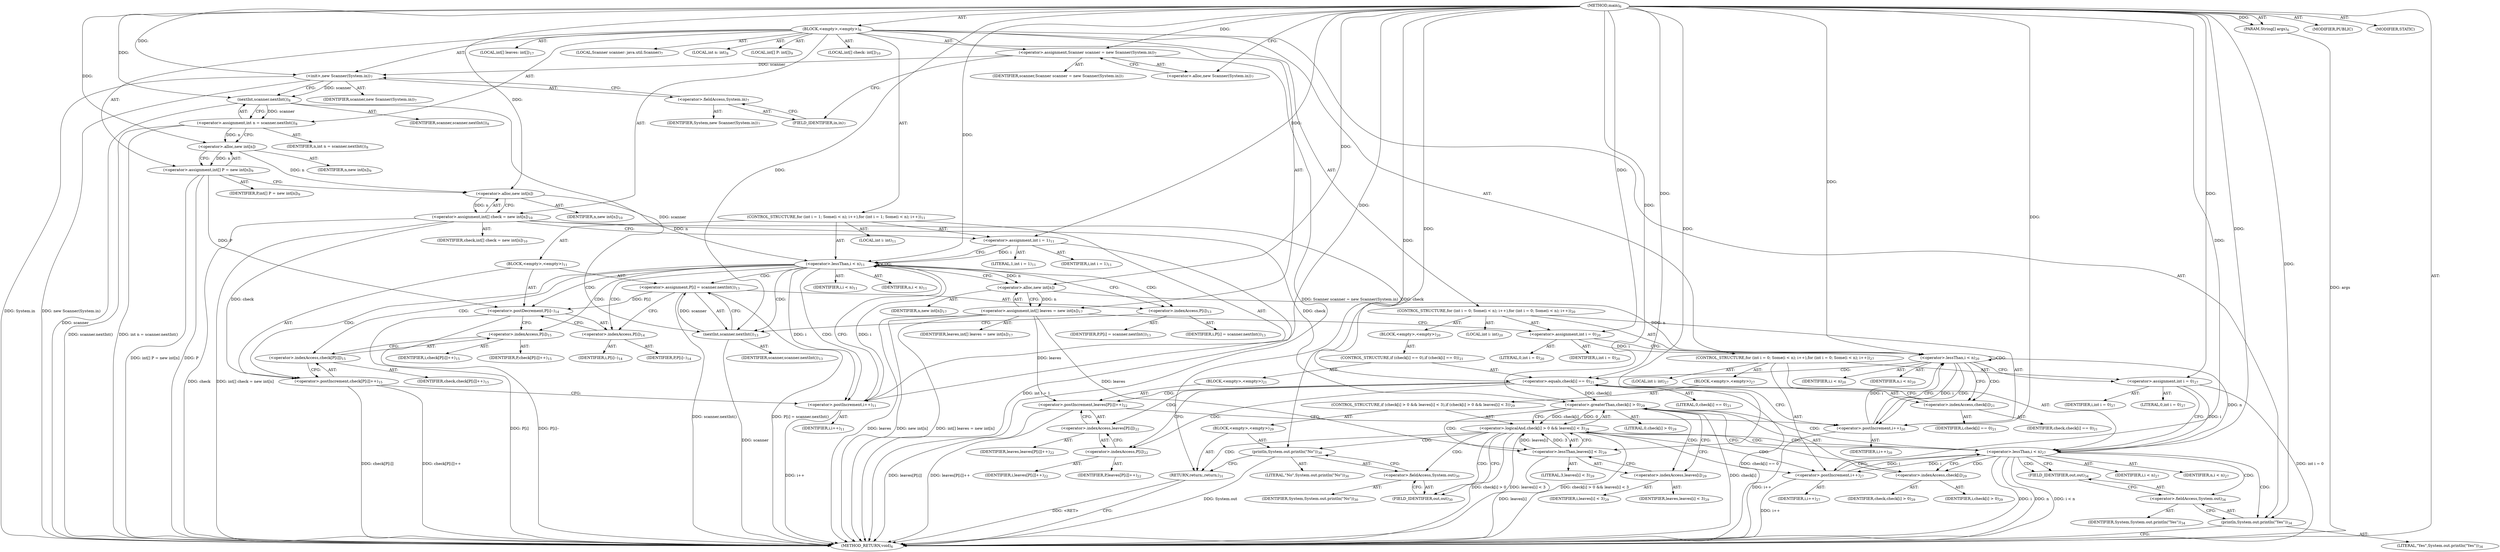 digraph "main" {  
"19" [label = <(METHOD,main)<SUB>6</SUB>> ]
"20" [label = <(PARAM,String[] args)<SUB>6</SUB>> ]
"21" [label = <(BLOCK,&lt;empty&gt;,&lt;empty&gt;)<SUB>6</SUB>> ]
"4" [label = <(LOCAL,Scanner scanner: java.util.Scanner)<SUB>7</SUB>> ]
"22" [label = <(&lt;operator&gt;.assignment,Scanner scanner = new Scanner(System.in))<SUB>7</SUB>> ]
"23" [label = <(IDENTIFIER,scanner,Scanner scanner = new Scanner(System.in))<SUB>7</SUB>> ]
"24" [label = <(&lt;operator&gt;.alloc,new Scanner(System.in))<SUB>7</SUB>> ]
"25" [label = <(&lt;init&gt;,new Scanner(System.in))<SUB>7</SUB>> ]
"3" [label = <(IDENTIFIER,scanner,new Scanner(System.in))<SUB>7</SUB>> ]
"26" [label = <(&lt;operator&gt;.fieldAccess,System.in)<SUB>7</SUB>> ]
"27" [label = <(IDENTIFIER,System,new Scanner(System.in))<SUB>7</SUB>> ]
"28" [label = <(FIELD_IDENTIFIER,in,in)<SUB>7</SUB>> ]
"29" [label = <(LOCAL,int n: int)<SUB>8</SUB>> ]
"30" [label = <(&lt;operator&gt;.assignment,int n = scanner.nextInt())<SUB>8</SUB>> ]
"31" [label = <(IDENTIFIER,n,int n = scanner.nextInt())<SUB>8</SUB>> ]
"32" [label = <(nextInt,scanner.nextInt())<SUB>8</SUB>> ]
"33" [label = <(IDENTIFIER,scanner,scanner.nextInt())<SUB>8</SUB>> ]
"34" [label = <(LOCAL,int[] P: int[])<SUB>9</SUB>> ]
"35" [label = <(&lt;operator&gt;.assignment,int[] P = new int[n])<SUB>9</SUB>> ]
"36" [label = <(IDENTIFIER,P,int[] P = new int[n])<SUB>9</SUB>> ]
"37" [label = <(&lt;operator&gt;.alloc,new int[n])> ]
"38" [label = <(IDENTIFIER,n,new int[n])<SUB>9</SUB>> ]
"39" [label = <(LOCAL,int[] check: int[])<SUB>10</SUB>> ]
"40" [label = <(&lt;operator&gt;.assignment,int[] check = new int[n])<SUB>10</SUB>> ]
"41" [label = <(IDENTIFIER,check,int[] check = new int[n])<SUB>10</SUB>> ]
"42" [label = <(&lt;operator&gt;.alloc,new int[n])> ]
"43" [label = <(IDENTIFIER,n,new int[n])<SUB>10</SUB>> ]
"44" [label = <(CONTROL_STRUCTURE,for (int i = 1; Some(i &lt; n); i++),for (int i = 1; Some(i &lt; n); i++))<SUB>11</SUB>> ]
"45" [label = <(LOCAL,int i: int)<SUB>11</SUB>> ]
"46" [label = <(&lt;operator&gt;.assignment,int i = 1)<SUB>11</SUB>> ]
"47" [label = <(IDENTIFIER,i,int i = 1)<SUB>11</SUB>> ]
"48" [label = <(LITERAL,1,int i = 1)<SUB>11</SUB>> ]
"49" [label = <(&lt;operator&gt;.lessThan,i &lt; n)<SUB>11</SUB>> ]
"50" [label = <(IDENTIFIER,i,i &lt; n)<SUB>11</SUB>> ]
"51" [label = <(IDENTIFIER,n,i &lt; n)<SUB>11</SUB>> ]
"52" [label = <(&lt;operator&gt;.postIncrement,i++)<SUB>11</SUB>> ]
"53" [label = <(IDENTIFIER,i,i++)<SUB>11</SUB>> ]
"54" [label = <(BLOCK,&lt;empty&gt;,&lt;empty&gt;)<SUB>11</SUB>> ]
"55" [label = <(&lt;operator&gt;.assignment,P[i] = scanner.nextInt())<SUB>13</SUB>> ]
"56" [label = <(&lt;operator&gt;.indexAccess,P[i])<SUB>13</SUB>> ]
"57" [label = <(IDENTIFIER,P,P[i] = scanner.nextInt())<SUB>13</SUB>> ]
"58" [label = <(IDENTIFIER,i,P[i] = scanner.nextInt())<SUB>13</SUB>> ]
"59" [label = <(nextInt,scanner.nextInt())<SUB>13</SUB>> ]
"60" [label = <(IDENTIFIER,scanner,scanner.nextInt())<SUB>13</SUB>> ]
"61" [label = <(&lt;operator&gt;.postDecrement,P[i]--)<SUB>14</SUB>> ]
"62" [label = <(&lt;operator&gt;.indexAccess,P[i])<SUB>14</SUB>> ]
"63" [label = <(IDENTIFIER,P,P[i]--)<SUB>14</SUB>> ]
"64" [label = <(IDENTIFIER,i,P[i]--)<SUB>14</SUB>> ]
"65" [label = <(&lt;operator&gt;.postIncrement,check[P[i]]++)<SUB>15</SUB>> ]
"66" [label = <(&lt;operator&gt;.indexAccess,check[P[i]])<SUB>15</SUB>> ]
"67" [label = <(IDENTIFIER,check,check[P[i]]++)<SUB>15</SUB>> ]
"68" [label = <(&lt;operator&gt;.indexAccess,P[i])<SUB>15</SUB>> ]
"69" [label = <(IDENTIFIER,P,check[P[i]]++)<SUB>15</SUB>> ]
"70" [label = <(IDENTIFIER,i,check[P[i]]++)<SUB>15</SUB>> ]
"71" [label = <(LOCAL,int[] leaves: int[])<SUB>17</SUB>> ]
"72" [label = <(&lt;operator&gt;.assignment,int[] leaves = new int[n])<SUB>17</SUB>> ]
"73" [label = <(IDENTIFIER,leaves,int[] leaves = new int[n])<SUB>17</SUB>> ]
"74" [label = <(&lt;operator&gt;.alloc,new int[n])> ]
"75" [label = <(IDENTIFIER,n,new int[n])<SUB>17</SUB>> ]
"76" [label = <(CONTROL_STRUCTURE,for (int i = 0; Some(i &lt; n); i++),for (int i = 0; Some(i &lt; n); i++))<SUB>20</SUB>> ]
"77" [label = <(LOCAL,int i: int)<SUB>20</SUB>> ]
"78" [label = <(&lt;operator&gt;.assignment,int i = 0)<SUB>20</SUB>> ]
"79" [label = <(IDENTIFIER,i,int i = 0)<SUB>20</SUB>> ]
"80" [label = <(LITERAL,0,int i = 0)<SUB>20</SUB>> ]
"81" [label = <(&lt;operator&gt;.lessThan,i &lt; n)<SUB>20</SUB>> ]
"82" [label = <(IDENTIFIER,i,i &lt; n)<SUB>20</SUB>> ]
"83" [label = <(IDENTIFIER,n,i &lt; n)<SUB>20</SUB>> ]
"84" [label = <(&lt;operator&gt;.postIncrement,i++)<SUB>20</SUB>> ]
"85" [label = <(IDENTIFIER,i,i++)<SUB>20</SUB>> ]
"86" [label = <(BLOCK,&lt;empty&gt;,&lt;empty&gt;)<SUB>20</SUB>> ]
"87" [label = <(CONTROL_STRUCTURE,if (check[i] == 0),if (check[i] == 0))<SUB>21</SUB>> ]
"88" [label = <(&lt;operator&gt;.equals,check[i] == 0)<SUB>21</SUB>> ]
"89" [label = <(&lt;operator&gt;.indexAccess,check[i])<SUB>21</SUB>> ]
"90" [label = <(IDENTIFIER,check,check[i] == 0)<SUB>21</SUB>> ]
"91" [label = <(IDENTIFIER,i,check[i] == 0)<SUB>21</SUB>> ]
"92" [label = <(LITERAL,0,check[i] == 0)<SUB>21</SUB>> ]
"93" [label = <(BLOCK,&lt;empty&gt;,&lt;empty&gt;)<SUB>21</SUB>> ]
"94" [label = <(&lt;operator&gt;.postIncrement,leaves[P[i]]++)<SUB>22</SUB>> ]
"95" [label = <(&lt;operator&gt;.indexAccess,leaves[P[i]])<SUB>22</SUB>> ]
"96" [label = <(IDENTIFIER,leaves,leaves[P[i]]++)<SUB>22</SUB>> ]
"97" [label = <(&lt;operator&gt;.indexAccess,P[i])<SUB>22</SUB>> ]
"98" [label = <(IDENTIFIER,P,leaves[P[i]]++)<SUB>22</SUB>> ]
"99" [label = <(IDENTIFIER,i,leaves[P[i]]++)<SUB>22</SUB>> ]
"100" [label = <(CONTROL_STRUCTURE,for (int i = 0; Some(i &lt; n); i++),for (int i = 0; Some(i &lt; n); i++))<SUB>27</SUB>> ]
"101" [label = <(LOCAL,int i: int)<SUB>27</SUB>> ]
"102" [label = <(&lt;operator&gt;.assignment,int i = 0)<SUB>27</SUB>> ]
"103" [label = <(IDENTIFIER,i,int i = 0)<SUB>27</SUB>> ]
"104" [label = <(LITERAL,0,int i = 0)<SUB>27</SUB>> ]
"105" [label = <(&lt;operator&gt;.lessThan,i &lt; n)<SUB>27</SUB>> ]
"106" [label = <(IDENTIFIER,i,i &lt; n)<SUB>27</SUB>> ]
"107" [label = <(IDENTIFIER,n,i &lt; n)<SUB>27</SUB>> ]
"108" [label = <(&lt;operator&gt;.postIncrement,i++)<SUB>27</SUB>> ]
"109" [label = <(IDENTIFIER,i,i++)<SUB>27</SUB>> ]
"110" [label = <(BLOCK,&lt;empty&gt;,&lt;empty&gt;)<SUB>27</SUB>> ]
"111" [label = <(CONTROL_STRUCTURE,if (check[i] &gt; 0 &amp;&amp; leaves[i] &lt; 3),if (check[i] &gt; 0 &amp;&amp; leaves[i] &lt; 3))<SUB>29</SUB>> ]
"112" [label = <(&lt;operator&gt;.logicalAnd,check[i] &gt; 0 &amp;&amp; leaves[i] &lt; 3)<SUB>29</SUB>> ]
"113" [label = <(&lt;operator&gt;.greaterThan,check[i] &gt; 0)<SUB>29</SUB>> ]
"114" [label = <(&lt;operator&gt;.indexAccess,check[i])<SUB>29</SUB>> ]
"115" [label = <(IDENTIFIER,check,check[i] &gt; 0)<SUB>29</SUB>> ]
"116" [label = <(IDENTIFIER,i,check[i] &gt; 0)<SUB>29</SUB>> ]
"117" [label = <(LITERAL,0,check[i] &gt; 0)<SUB>29</SUB>> ]
"118" [label = <(&lt;operator&gt;.lessThan,leaves[i] &lt; 3)<SUB>29</SUB>> ]
"119" [label = <(&lt;operator&gt;.indexAccess,leaves[i])<SUB>29</SUB>> ]
"120" [label = <(IDENTIFIER,leaves,leaves[i] &lt; 3)<SUB>29</SUB>> ]
"121" [label = <(IDENTIFIER,i,leaves[i] &lt; 3)<SUB>29</SUB>> ]
"122" [label = <(LITERAL,3,leaves[i] &lt; 3)<SUB>29</SUB>> ]
"123" [label = <(BLOCK,&lt;empty&gt;,&lt;empty&gt;)<SUB>29</SUB>> ]
"124" [label = <(println,System.out.println(&quot;No&quot;))<SUB>30</SUB>> ]
"125" [label = <(&lt;operator&gt;.fieldAccess,System.out)<SUB>30</SUB>> ]
"126" [label = <(IDENTIFIER,System,System.out.println(&quot;No&quot;))<SUB>30</SUB>> ]
"127" [label = <(FIELD_IDENTIFIER,out,out)<SUB>30</SUB>> ]
"128" [label = <(LITERAL,&quot;No&quot;,System.out.println(&quot;No&quot;))<SUB>30</SUB>> ]
"129" [label = <(RETURN,return;,return;)<SUB>31</SUB>> ]
"130" [label = <(println,System.out.println(&quot;Yes&quot;))<SUB>34</SUB>> ]
"131" [label = <(&lt;operator&gt;.fieldAccess,System.out)<SUB>34</SUB>> ]
"132" [label = <(IDENTIFIER,System,System.out.println(&quot;Yes&quot;))<SUB>34</SUB>> ]
"133" [label = <(FIELD_IDENTIFIER,out,out)<SUB>34</SUB>> ]
"134" [label = <(LITERAL,&quot;Yes&quot;,System.out.println(&quot;Yes&quot;))<SUB>34</SUB>> ]
"135" [label = <(MODIFIER,PUBLIC)> ]
"136" [label = <(MODIFIER,STATIC)> ]
"137" [label = <(METHOD_RETURN,void)<SUB>6</SUB>> ]
  "19" -> "20"  [ label = "AST: "] 
  "19" -> "21"  [ label = "AST: "] 
  "19" -> "135"  [ label = "AST: "] 
  "19" -> "136"  [ label = "AST: "] 
  "19" -> "137"  [ label = "AST: "] 
  "21" -> "4"  [ label = "AST: "] 
  "21" -> "22"  [ label = "AST: "] 
  "21" -> "25"  [ label = "AST: "] 
  "21" -> "29"  [ label = "AST: "] 
  "21" -> "30"  [ label = "AST: "] 
  "21" -> "34"  [ label = "AST: "] 
  "21" -> "35"  [ label = "AST: "] 
  "21" -> "39"  [ label = "AST: "] 
  "21" -> "40"  [ label = "AST: "] 
  "21" -> "44"  [ label = "AST: "] 
  "21" -> "71"  [ label = "AST: "] 
  "21" -> "72"  [ label = "AST: "] 
  "21" -> "76"  [ label = "AST: "] 
  "21" -> "100"  [ label = "AST: "] 
  "21" -> "130"  [ label = "AST: "] 
  "22" -> "23"  [ label = "AST: "] 
  "22" -> "24"  [ label = "AST: "] 
  "25" -> "3"  [ label = "AST: "] 
  "25" -> "26"  [ label = "AST: "] 
  "26" -> "27"  [ label = "AST: "] 
  "26" -> "28"  [ label = "AST: "] 
  "30" -> "31"  [ label = "AST: "] 
  "30" -> "32"  [ label = "AST: "] 
  "32" -> "33"  [ label = "AST: "] 
  "35" -> "36"  [ label = "AST: "] 
  "35" -> "37"  [ label = "AST: "] 
  "37" -> "38"  [ label = "AST: "] 
  "40" -> "41"  [ label = "AST: "] 
  "40" -> "42"  [ label = "AST: "] 
  "42" -> "43"  [ label = "AST: "] 
  "44" -> "45"  [ label = "AST: "] 
  "44" -> "46"  [ label = "AST: "] 
  "44" -> "49"  [ label = "AST: "] 
  "44" -> "52"  [ label = "AST: "] 
  "44" -> "54"  [ label = "AST: "] 
  "46" -> "47"  [ label = "AST: "] 
  "46" -> "48"  [ label = "AST: "] 
  "49" -> "50"  [ label = "AST: "] 
  "49" -> "51"  [ label = "AST: "] 
  "52" -> "53"  [ label = "AST: "] 
  "54" -> "55"  [ label = "AST: "] 
  "54" -> "61"  [ label = "AST: "] 
  "54" -> "65"  [ label = "AST: "] 
  "55" -> "56"  [ label = "AST: "] 
  "55" -> "59"  [ label = "AST: "] 
  "56" -> "57"  [ label = "AST: "] 
  "56" -> "58"  [ label = "AST: "] 
  "59" -> "60"  [ label = "AST: "] 
  "61" -> "62"  [ label = "AST: "] 
  "62" -> "63"  [ label = "AST: "] 
  "62" -> "64"  [ label = "AST: "] 
  "65" -> "66"  [ label = "AST: "] 
  "66" -> "67"  [ label = "AST: "] 
  "66" -> "68"  [ label = "AST: "] 
  "68" -> "69"  [ label = "AST: "] 
  "68" -> "70"  [ label = "AST: "] 
  "72" -> "73"  [ label = "AST: "] 
  "72" -> "74"  [ label = "AST: "] 
  "74" -> "75"  [ label = "AST: "] 
  "76" -> "77"  [ label = "AST: "] 
  "76" -> "78"  [ label = "AST: "] 
  "76" -> "81"  [ label = "AST: "] 
  "76" -> "84"  [ label = "AST: "] 
  "76" -> "86"  [ label = "AST: "] 
  "78" -> "79"  [ label = "AST: "] 
  "78" -> "80"  [ label = "AST: "] 
  "81" -> "82"  [ label = "AST: "] 
  "81" -> "83"  [ label = "AST: "] 
  "84" -> "85"  [ label = "AST: "] 
  "86" -> "87"  [ label = "AST: "] 
  "87" -> "88"  [ label = "AST: "] 
  "87" -> "93"  [ label = "AST: "] 
  "88" -> "89"  [ label = "AST: "] 
  "88" -> "92"  [ label = "AST: "] 
  "89" -> "90"  [ label = "AST: "] 
  "89" -> "91"  [ label = "AST: "] 
  "93" -> "94"  [ label = "AST: "] 
  "94" -> "95"  [ label = "AST: "] 
  "95" -> "96"  [ label = "AST: "] 
  "95" -> "97"  [ label = "AST: "] 
  "97" -> "98"  [ label = "AST: "] 
  "97" -> "99"  [ label = "AST: "] 
  "100" -> "101"  [ label = "AST: "] 
  "100" -> "102"  [ label = "AST: "] 
  "100" -> "105"  [ label = "AST: "] 
  "100" -> "108"  [ label = "AST: "] 
  "100" -> "110"  [ label = "AST: "] 
  "102" -> "103"  [ label = "AST: "] 
  "102" -> "104"  [ label = "AST: "] 
  "105" -> "106"  [ label = "AST: "] 
  "105" -> "107"  [ label = "AST: "] 
  "108" -> "109"  [ label = "AST: "] 
  "110" -> "111"  [ label = "AST: "] 
  "111" -> "112"  [ label = "AST: "] 
  "111" -> "123"  [ label = "AST: "] 
  "112" -> "113"  [ label = "AST: "] 
  "112" -> "118"  [ label = "AST: "] 
  "113" -> "114"  [ label = "AST: "] 
  "113" -> "117"  [ label = "AST: "] 
  "114" -> "115"  [ label = "AST: "] 
  "114" -> "116"  [ label = "AST: "] 
  "118" -> "119"  [ label = "AST: "] 
  "118" -> "122"  [ label = "AST: "] 
  "119" -> "120"  [ label = "AST: "] 
  "119" -> "121"  [ label = "AST: "] 
  "123" -> "124"  [ label = "AST: "] 
  "123" -> "129"  [ label = "AST: "] 
  "124" -> "125"  [ label = "AST: "] 
  "124" -> "128"  [ label = "AST: "] 
  "125" -> "126"  [ label = "AST: "] 
  "125" -> "127"  [ label = "AST: "] 
  "130" -> "131"  [ label = "AST: "] 
  "130" -> "134"  [ label = "AST: "] 
  "131" -> "132"  [ label = "AST: "] 
  "131" -> "133"  [ label = "AST: "] 
  "22" -> "28"  [ label = "CFG: "] 
  "25" -> "32"  [ label = "CFG: "] 
  "30" -> "37"  [ label = "CFG: "] 
  "35" -> "42"  [ label = "CFG: "] 
  "40" -> "46"  [ label = "CFG: "] 
  "72" -> "78"  [ label = "CFG: "] 
  "130" -> "137"  [ label = "CFG: "] 
  "24" -> "22"  [ label = "CFG: "] 
  "26" -> "25"  [ label = "CFG: "] 
  "32" -> "30"  [ label = "CFG: "] 
  "37" -> "35"  [ label = "CFG: "] 
  "42" -> "40"  [ label = "CFG: "] 
  "46" -> "49"  [ label = "CFG: "] 
  "49" -> "56"  [ label = "CFG: "] 
  "49" -> "74"  [ label = "CFG: "] 
  "52" -> "49"  [ label = "CFG: "] 
  "74" -> "72"  [ label = "CFG: "] 
  "78" -> "81"  [ label = "CFG: "] 
  "81" -> "89"  [ label = "CFG: "] 
  "81" -> "102"  [ label = "CFG: "] 
  "84" -> "81"  [ label = "CFG: "] 
  "102" -> "105"  [ label = "CFG: "] 
  "105" -> "114"  [ label = "CFG: "] 
  "105" -> "133"  [ label = "CFG: "] 
  "108" -> "105"  [ label = "CFG: "] 
  "131" -> "130"  [ label = "CFG: "] 
  "28" -> "26"  [ label = "CFG: "] 
  "55" -> "62"  [ label = "CFG: "] 
  "61" -> "68"  [ label = "CFG: "] 
  "65" -> "52"  [ label = "CFG: "] 
  "133" -> "131"  [ label = "CFG: "] 
  "56" -> "59"  [ label = "CFG: "] 
  "59" -> "55"  [ label = "CFG: "] 
  "62" -> "61"  [ label = "CFG: "] 
  "66" -> "65"  [ label = "CFG: "] 
  "88" -> "97"  [ label = "CFG: "] 
  "88" -> "84"  [ label = "CFG: "] 
  "112" -> "127"  [ label = "CFG: "] 
  "112" -> "108"  [ label = "CFG: "] 
  "68" -> "66"  [ label = "CFG: "] 
  "89" -> "88"  [ label = "CFG: "] 
  "94" -> "84"  [ label = "CFG: "] 
  "113" -> "112"  [ label = "CFG: "] 
  "113" -> "119"  [ label = "CFG: "] 
  "118" -> "112"  [ label = "CFG: "] 
  "124" -> "129"  [ label = "CFG: "] 
  "129" -> "137"  [ label = "CFG: "] 
  "95" -> "94"  [ label = "CFG: "] 
  "114" -> "113"  [ label = "CFG: "] 
  "119" -> "118"  [ label = "CFG: "] 
  "125" -> "124"  [ label = "CFG: "] 
  "97" -> "95"  [ label = "CFG: "] 
  "127" -> "125"  [ label = "CFG: "] 
  "19" -> "24"  [ label = "CFG: "] 
  "129" -> "137"  [ label = "DDG: &lt;RET&gt;"] 
  "20" -> "137"  [ label = "DDG: args"] 
  "22" -> "137"  [ label = "DDG: Scanner scanner = new Scanner(System.in)"] 
  "25" -> "137"  [ label = "DDG: System.in"] 
  "25" -> "137"  [ label = "DDG: new Scanner(System.in)"] 
  "32" -> "137"  [ label = "DDG: scanner"] 
  "30" -> "137"  [ label = "DDG: scanner.nextInt()"] 
  "30" -> "137"  [ label = "DDG: int n = scanner.nextInt()"] 
  "35" -> "137"  [ label = "DDG: P"] 
  "35" -> "137"  [ label = "DDG: int[] P = new int[n]"] 
  "40" -> "137"  [ label = "DDG: check"] 
  "40" -> "137"  [ label = "DDG: int[] check = new int[n]"] 
  "46" -> "137"  [ label = "DDG: int i = 1"] 
  "72" -> "137"  [ label = "DDG: leaves"] 
  "72" -> "137"  [ label = "DDG: new int[n]"] 
  "72" -> "137"  [ label = "DDG: int[] leaves = new int[n]"] 
  "102" -> "137"  [ label = "DDG: int i = 0"] 
  "105" -> "137"  [ label = "DDG: i"] 
  "105" -> "137"  [ label = "DDG: n"] 
  "105" -> "137"  [ label = "DDG: i &lt; n"] 
  "113" -> "137"  [ label = "DDG: check[i]"] 
  "112" -> "137"  [ label = "DDG: check[i] &gt; 0"] 
  "118" -> "137"  [ label = "DDG: leaves[i]"] 
  "112" -> "137"  [ label = "DDG: leaves[i] &lt; 3"] 
  "112" -> "137"  [ label = "DDG: check[i] &gt; 0 &amp;&amp; leaves[i] &lt; 3"] 
  "108" -> "137"  [ label = "DDG: i++"] 
  "124" -> "137"  [ label = "DDG: System.out"] 
  "88" -> "137"  [ label = "DDG: check[i] == 0"] 
  "94" -> "137"  [ label = "DDG: leaves[P[i]]"] 
  "94" -> "137"  [ label = "DDG: leaves[P[i]]++"] 
  "84" -> "137"  [ label = "DDG: i++"] 
  "59" -> "137"  [ label = "DDG: scanner"] 
  "55" -> "137"  [ label = "DDG: scanner.nextInt()"] 
  "55" -> "137"  [ label = "DDG: P[i] = scanner.nextInt()"] 
  "61" -> "137"  [ label = "DDG: P[i]"] 
  "61" -> "137"  [ label = "DDG: P[i]--"] 
  "65" -> "137"  [ label = "DDG: check[P[i]]"] 
  "65" -> "137"  [ label = "DDG: check[P[i]]++"] 
  "52" -> "137"  [ label = "DDG: i++"] 
  "19" -> "20"  [ label = "DDG: "] 
  "19" -> "22"  [ label = "DDG: "] 
  "32" -> "30"  [ label = "DDG: scanner"] 
  "37" -> "35"  [ label = "DDG: n"] 
  "42" -> "40"  [ label = "DDG: n"] 
  "74" -> "72"  [ label = "DDG: n"] 
  "22" -> "25"  [ label = "DDG: scanner"] 
  "19" -> "25"  [ label = "DDG: "] 
  "19" -> "46"  [ label = "DDG: "] 
  "19" -> "78"  [ label = "DDG: "] 
  "19" -> "102"  [ label = "DDG: "] 
  "19" -> "130"  [ label = "DDG: "] 
  "25" -> "32"  [ label = "DDG: scanner"] 
  "19" -> "32"  [ label = "DDG: "] 
  "30" -> "37"  [ label = "DDG: n"] 
  "19" -> "37"  [ label = "DDG: "] 
  "37" -> "42"  [ label = "DDG: n"] 
  "19" -> "42"  [ label = "DDG: "] 
  "46" -> "49"  [ label = "DDG: i"] 
  "52" -> "49"  [ label = "DDG: i"] 
  "19" -> "49"  [ label = "DDG: "] 
  "42" -> "49"  [ label = "DDG: n"] 
  "49" -> "52"  [ label = "DDG: i"] 
  "19" -> "52"  [ label = "DDG: "] 
  "59" -> "55"  [ label = "DDG: scanner"] 
  "49" -> "74"  [ label = "DDG: n"] 
  "19" -> "74"  [ label = "DDG: "] 
  "78" -> "81"  [ label = "DDG: i"] 
  "84" -> "81"  [ label = "DDG: i"] 
  "19" -> "81"  [ label = "DDG: "] 
  "74" -> "81"  [ label = "DDG: n"] 
  "81" -> "84"  [ label = "DDG: i"] 
  "19" -> "84"  [ label = "DDG: "] 
  "102" -> "105"  [ label = "DDG: i"] 
  "108" -> "105"  [ label = "DDG: i"] 
  "19" -> "105"  [ label = "DDG: "] 
  "81" -> "105"  [ label = "DDG: n"] 
  "105" -> "108"  [ label = "DDG: i"] 
  "19" -> "108"  [ label = "DDG: "] 
  "35" -> "61"  [ label = "DDG: P"] 
  "55" -> "61"  [ label = "DDG: P[i]"] 
  "40" -> "65"  [ label = "DDG: check"] 
  "32" -> "59"  [ label = "DDG: scanner"] 
  "19" -> "59"  [ label = "DDG: "] 
  "40" -> "88"  [ label = "DDG: check"] 
  "19" -> "88"  [ label = "DDG: "] 
  "113" -> "112"  [ label = "DDG: check[i]"] 
  "113" -> "112"  [ label = "DDG: 0"] 
  "118" -> "112"  [ label = "DDG: leaves[i]"] 
  "118" -> "112"  [ label = "DDG: 3"] 
  "19" -> "129"  [ label = "DDG: "] 
  "72" -> "94"  [ label = "DDG: leaves"] 
  "40" -> "113"  [ label = "DDG: check"] 
  "88" -> "113"  [ label = "DDG: check[i]"] 
  "19" -> "113"  [ label = "DDG: "] 
  "72" -> "118"  [ label = "DDG: leaves"] 
  "19" -> "118"  [ label = "DDG: "] 
  "19" -> "124"  [ label = "DDG: "] 
  "49" -> "68"  [ label = "CDG: "] 
  "49" -> "49"  [ label = "CDG: "] 
  "49" -> "66"  [ label = "CDG: "] 
  "49" -> "52"  [ label = "CDG: "] 
  "49" -> "56"  [ label = "CDG: "] 
  "49" -> "65"  [ label = "CDG: "] 
  "49" -> "59"  [ label = "CDG: "] 
  "49" -> "61"  [ label = "CDG: "] 
  "49" -> "55"  [ label = "CDG: "] 
  "49" -> "62"  [ label = "CDG: "] 
  "81" -> "89"  [ label = "CDG: "] 
  "81" -> "81"  [ label = "CDG: "] 
  "81" -> "84"  [ label = "CDG: "] 
  "81" -> "88"  [ label = "CDG: "] 
  "105" -> "113"  [ label = "CDG: "] 
  "105" -> "114"  [ label = "CDG: "] 
  "105" -> "131"  [ label = "CDG: "] 
  "105" -> "112"  [ label = "CDG: "] 
  "105" -> "130"  [ label = "CDG: "] 
  "105" -> "133"  [ label = "CDG: "] 
  "88" -> "94"  [ label = "CDG: "] 
  "88" -> "95"  [ label = "CDG: "] 
  "88" -> "97"  [ label = "CDG: "] 
  "112" -> "129"  [ label = "CDG: "] 
  "112" -> "105"  [ label = "CDG: "] 
  "112" -> "127"  [ label = "CDG: "] 
  "112" -> "124"  [ label = "CDG: "] 
  "112" -> "108"  [ label = "CDG: "] 
  "112" -> "125"  [ label = "CDG: "] 
  "113" -> "119"  [ label = "CDG: "] 
  "113" -> "118"  [ label = "CDG: "] 
}
